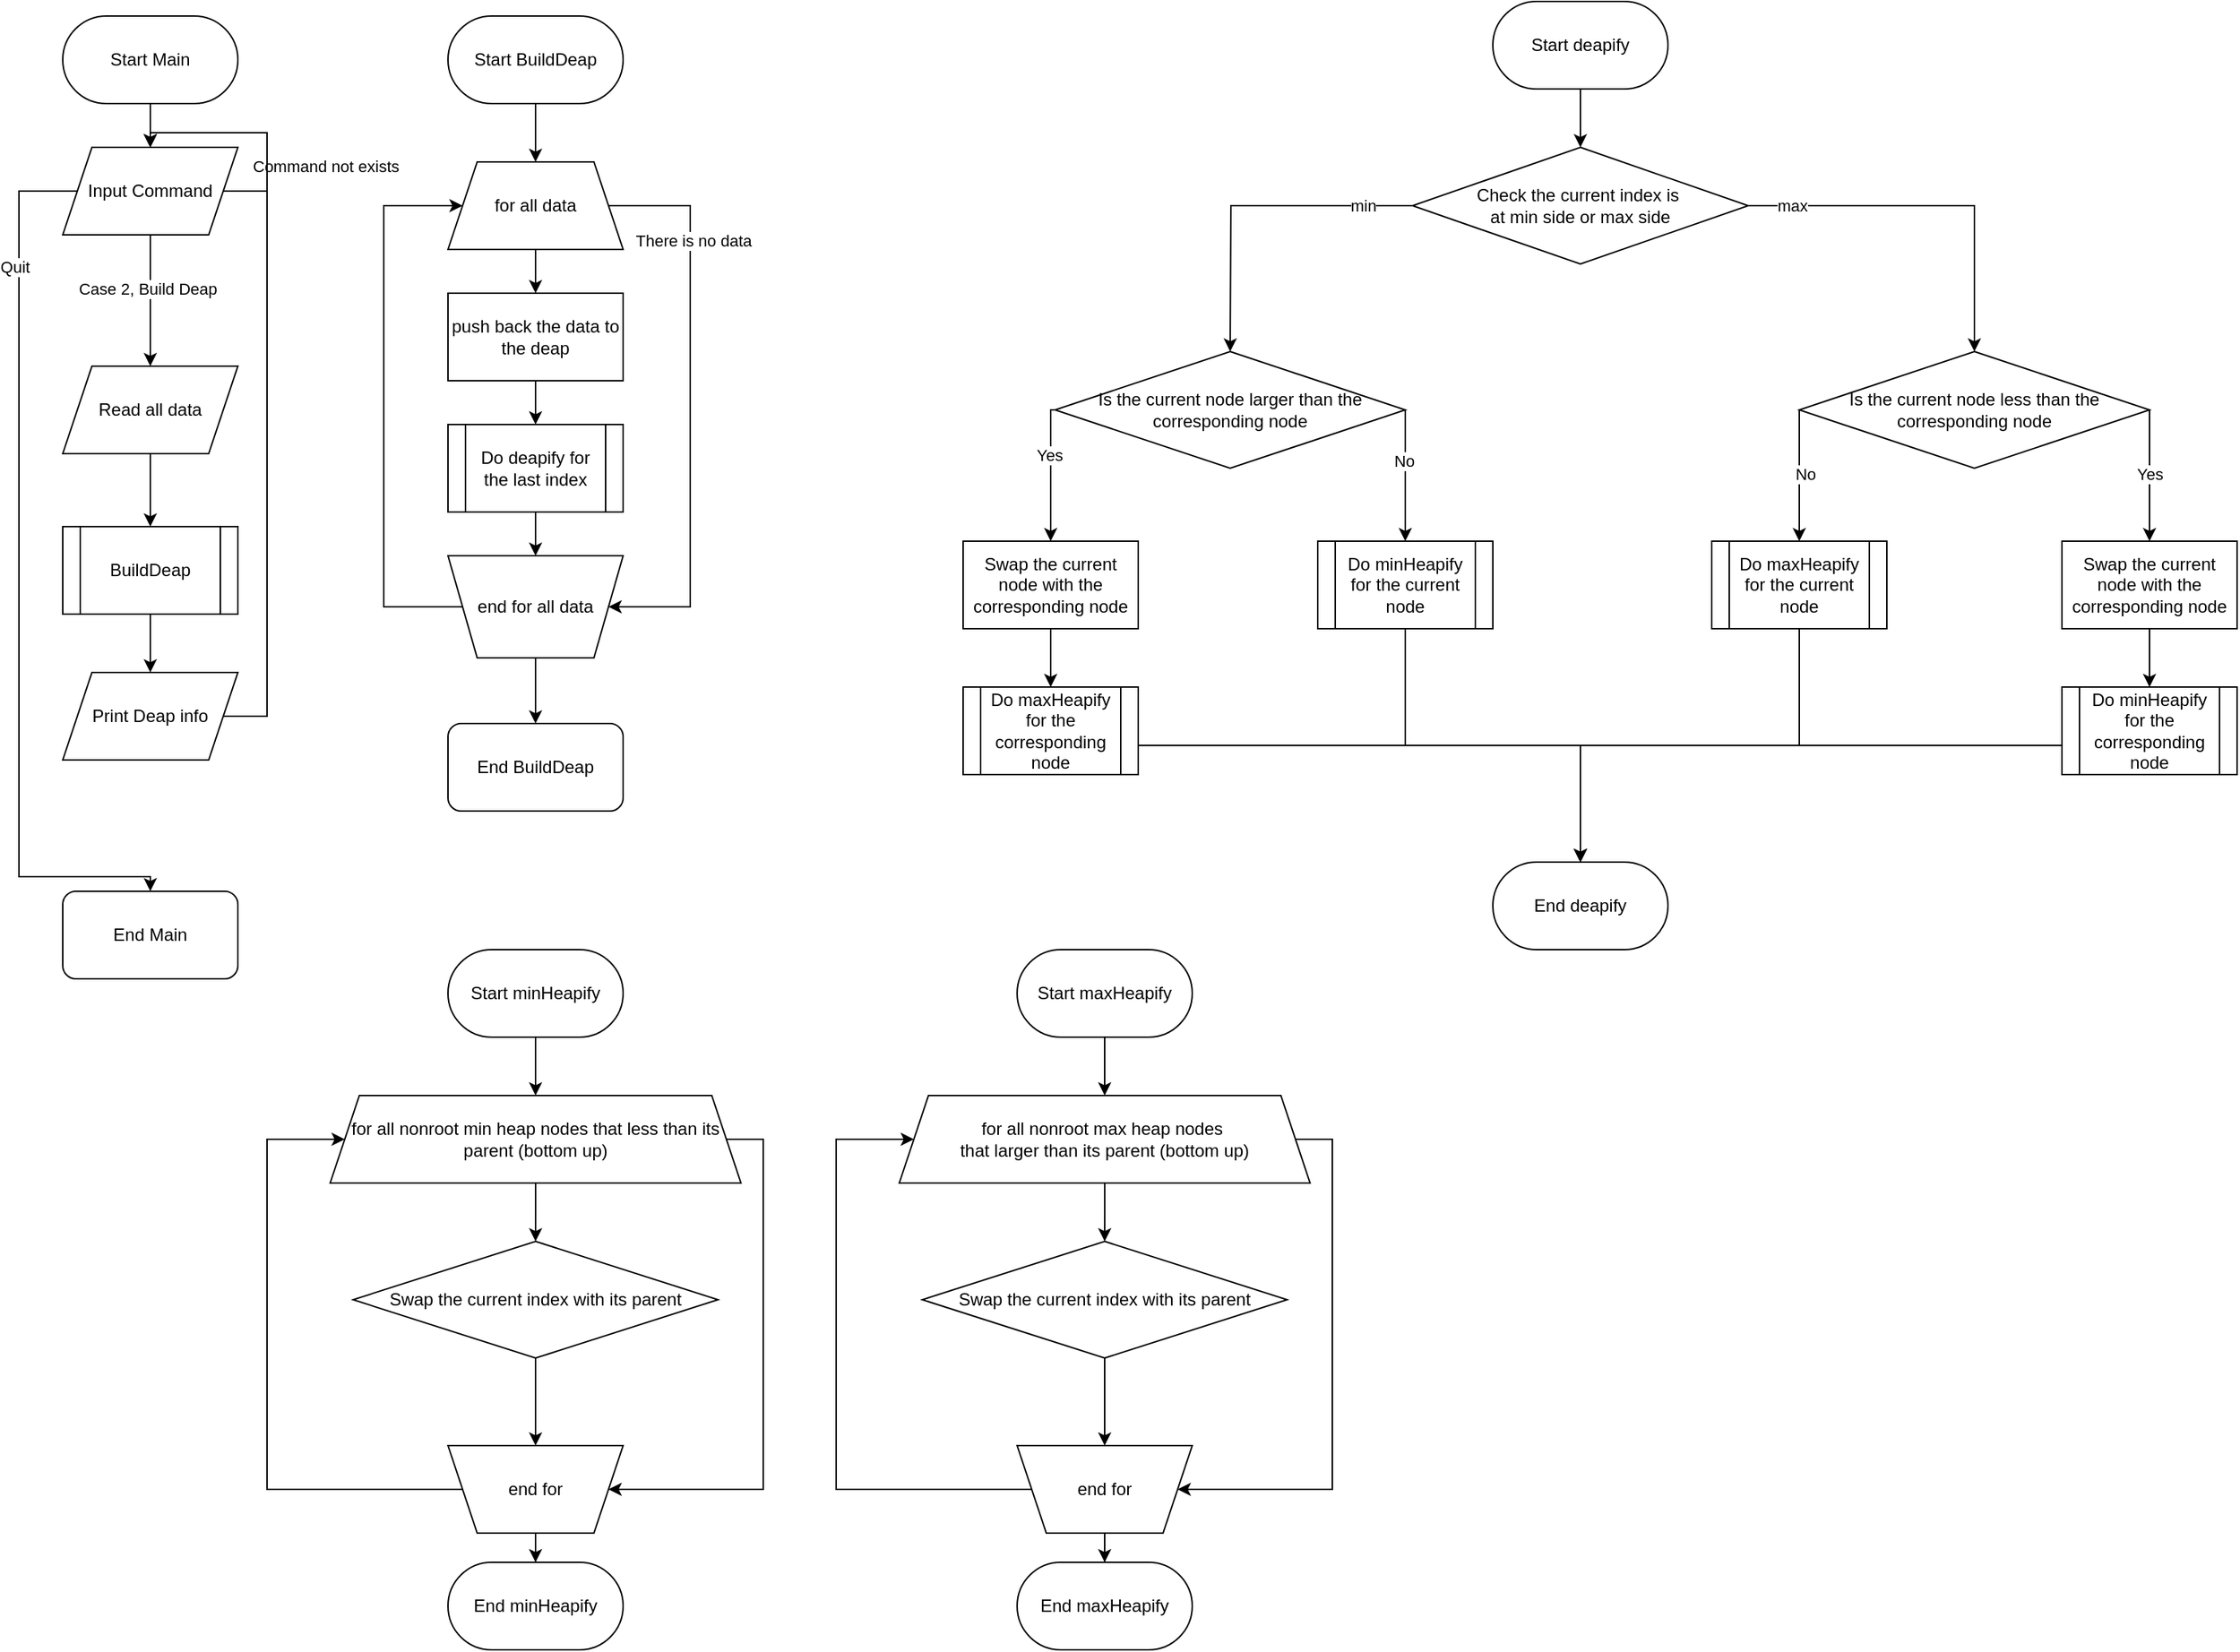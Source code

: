 <mxfile version="24.0.2" type="github">
  <diagram name="第 1 页" id="pv3BgrX5V_daY-a9tb8e">
    <mxGraphModel dx="1150" dy="618" grid="1" gridSize="10" guides="1" tooltips="1" connect="1" arrows="1" fold="1" page="1" pageScale="1" pageWidth="827" pageHeight="1169" math="0" shadow="0">
      <root>
        <mxCell id="0" />
        <mxCell id="1" parent="0" />
        <mxCell id="xcFnhE15jEujBXsSE_Qq-10" style="edgeStyle=orthogonalEdgeStyle;rounded=0;orthogonalLoop=1;jettySize=auto;html=1;entryX=0.5;entryY=0;entryDx=0;entryDy=0;" edge="1" parent="1" source="xcFnhE15jEujBXsSE_Qq-1" target="xcFnhE15jEujBXsSE_Qq-2">
          <mxGeometry relative="1" as="geometry" />
        </mxCell>
        <mxCell id="xcFnhE15jEujBXsSE_Qq-1" value="Start BuildDeap" style="rounded=1;whiteSpace=wrap;html=1;arcSize=50;" vertex="1" parent="1">
          <mxGeometry x="354" y="40" width="120" height="60" as="geometry" />
        </mxCell>
        <mxCell id="xcFnhE15jEujBXsSE_Qq-11" style="edgeStyle=orthogonalEdgeStyle;rounded=0;orthogonalLoop=1;jettySize=auto;html=1;entryX=0.5;entryY=0;entryDx=0;entryDy=0;" edge="1" parent="1" source="xcFnhE15jEujBXsSE_Qq-2" target="xcFnhE15jEujBXsSE_Qq-4">
          <mxGeometry relative="1" as="geometry" />
        </mxCell>
        <mxCell id="xcFnhE15jEujBXsSE_Qq-16" style="edgeStyle=orthogonalEdgeStyle;rounded=0;orthogonalLoop=1;jettySize=auto;html=1;entryX=1;entryY=0.5;entryDx=0;entryDy=0;" edge="1" parent="1" source="xcFnhE15jEujBXsSE_Qq-2" target="xcFnhE15jEujBXsSE_Qq-3">
          <mxGeometry relative="1" as="geometry">
            <Array as="points">
              <mxPoint x="520" y="170" />
              <mxPoint x="520" y="445" />
            </Array>
          </mxGeometry>
        </mxCell>
        <mxCell id="xcFnhE15jEujBXsSE_Qq-17" value="There is no data" style="edgeLabel;html=1;align=center;verticalAlign=middle;resizable=0;points=[];" vertex="1" connectable="0" parent="xcFnhE15jEujBXsSE_Qq-16">
          <mxGeometry x="-0.586" y="2" relative="1" as="geometry">
            <mxPoint as="offset" />
          </mxGeometry>
        </mxCell>
        <mxCell id="xcFnhE15jEujBXsSE_Qq-2" value="for all data" style="shape=trapezoid;perimeter=trapezoidPerimeter;whiteSpace=wrap;html=1;fixedSize=1;" vertex="1" parent="1">
          <mxGeometry x="354" y="140" width="120" height="60" as="geometry" />
        </mxCell>
        <mxCell id="xcFnhE15jEujBXsSE_Qq-15" style="edgeStyle=orthogonalEdgeStyle;rounded=0;orthogonalLoop=1;jettySize=auto;html=1;entryX=0;entryY=0.5;entryDx=0;entryDy=0;" edge="1" parent="1" source="xcFnhE15jEujBXsSE_Qq-3" target="xcFnhE15jEujBXsSE_Qq-2">
          <mxGeometry relative="1" as="geometry">
            <Array as="points">
              <mxPoint x="310" y="445" />
              <mxPoint x="310" y="170" />
            </Array>
          </mxGeometry>
        </mxCell>
        <mxCell id="xcFnhE15jEujBXsSE_Qq-54" style="edgeStyle=orthogonalEdgeStyle;rounded=0;orthogonalLoop=1;jettySize=auto;html=1;entryX=0.5;entryY=0;entryDx=0;entryDy=0;" edge="1" parent="1" source="xcFnhE15jEujBXsSE_Qq-3" target="xcFnhE15jEujBXsSE_Qq-53">
          <mxGeometry relative="1" as="geometry" />
        </mxCell>
        <mxCell id="xcFnhE15jEujBXsSE_Qq-3" value="end for all data" style="shape=trapezoid;perimeter=trapezoidPerimeter;whiteSpace=wrap;fixedSize=1;rotation=0;verticalAlign=middle;horizontal=1;html=1;flipV=1;" vertex="1" parent="1">
          <mxGeometry x="354" y="410" width="120" height="70" as="geometry" />
        </mxCell>
        <mxCell id="xcFnhE15jEujBXsSE_Qq-13" style="edgeStyle=orthogonalEdgeStyle;rounded=0;orthogonalLoop=1;jettySize=auto;html=1;entryX=0.5;entryY=0;entryDx=0;entryDy=0;" edge="1" parent="1" source="xcFnhE15jEujBXsSE_Qq-4" target="xcFnhE15jEujBXsSE_Qq-12">
          <mxGeometry relative="1" as="geometry" />
        </mxCell>
        <mxCell id="xcFnhE15jEujBXsSE_Qq-4" value="push back the data to the deap" style="rounded=0;whiteSpace=wrap;html=1;" vertex="1" parent="1">
          <mxGeometry x="354" y="230" width="120" height="60" as="geometry" />
        </mxCell>
        <mxCell id="xcFnhE15jEujBXsSE_Qq-7" style="edgeStyle=orthogonalEdgeStyle;rounded=0;orthogonalLoop=1;jettySize=auto;html=1;entryX=0.5;entryY=0;entryDx=0;entryDy=0;" edge="1" parent="1" source="xcFnhE15jEujBXsSE_Qq-5" target="xcFnhE15jEujBXsSE_Qq-6">
          <mxGeometry relative="1" as="geometry" />
        </mxCell>
        <mxCell id="xcFnhE15jEujBXsSE_Qq-5" value="Start Main" style="rounded=1;whiteSpace=wrap;html=1;arcSize=50;" vertex="1" parent="1">
          <mxGeometry x="90" y="40" width="120" height="60" as="geometry" />
        </mxCell>
        <mxCell id="xcFnhE15jEujBXsSE_Qq-80" style="edgeStyle=orthogonalEdgeStyle;rounded=0;orthogonalLoop=1;jettySize=auto;html=1;entryX=0.5;entryY=0;entryDx=0;entryDy=0;" edge="1" parent="1" source="xcFnhE15jEujBXsSE_Qq-6">
          <mxGeometry relative="1" as="geometry">
            <mxPoint x="150" y="280" as="targetPoint" />
          </mxGeometry>
        </mxCell>
        <mxCell id="xcFnhE15jEujBXsSE_Qq-81" value="Case 2, Build Deap" style="edgeLabel;html=1;align=center;verticalAlign=middle;resizable=0;points=[];" vertex="1" connectable="0" parent="xcFnhE15jEujBXsSE_Qq-80">
          <mxGeometry x="-0.188" y="-2" relative="1" as="geometry">
            <mxPoint as="offset" />
          </mxGeometry>
        </mxCell>
        <mxCell id="xcFnhE15jEujBXsSE_Qq-90" style="edgeStyle=orthogonalEdgeStyle;rounded=0;orthogonalLoop=1;jettySize=auto;html=1;entryX=0.5;entryY=0;entryDx=0;entryDy=0;" edge="1" parent="1" source="xcFnhE15jEujBXsSE_Qq-6" target="xcFnhE15jEujBXsSE_Qq-87">
          <mxGeometry relative="1" as="geometry">
            <Array as="points">
              <mxPoint x="60" y="160" />
              <mxPoint x="60" y="630" />
              <mxPoint x="150" y="630" />
            </Array>
          </mxGeometry>
        </mxCell>
        <mxCell id="xcFnhE15jEujBXsSE_Qq-91" value="Quit" style="edgeLabel;html=1;align=center;verticalAlign=middle;resizable=0;points=[];" vertex="1" connectable="0" parent="xcFnhE15jEujBXsSE_Qq-90">
          <mxGeometry x="-0.698" y="-3" relative="1" as="geometry">
            <mxPoint as="offset" />
          </mxGeometry>
        </mxCell>
        <mxCell id="xcFnhE15jEujBXsSE_Qq-6" value="Input Command" style="shape=parallelogram;perimeter=parallelogramPerimeter;whiteSpace=wrap;html=1;fixedSize=1;" vertex="1" parent="1">
          <mxGeometry x="90" y="130" width="120" height="60" as="geometry" />
        </mxCell>
        <mxCell id="xcFnhE15jEujBXsSE_Qq-8" style="edgeStyle=orthogonalEdgeStyle;rounded=0;orthogonalLoop=1;jettySize=auto;html=1;entryX=0.5;entryY=0;entryDx=0;entryDy=0;" edge="1" parent="1" source="xcFnhE15jEujBXsSE_Qq-6" target="xcFnhE15jEujBXsSE_Qq-6">
          <mxGeometry relative="1" as="geometry">
            <Array as="points">
              <mxPoint x="230" y="160" />
              <mxPoint x="230" y="120" />
              <mxPoint x="150" y="120" />
            </Array>
          </mxGeometry>
        </mxCell>
        <mxCell id="xcFnhE15jEujBXsSE_Qq-9" value="Command not exists" style="edgeLabel;html=1;align=center;verticalAlign=middle;resizable=0;points=[];" vertex="1" connectable="0" parent="xcFnhE15jEujBXsSE_Qq-8">
          <mxGeometry x="-0.415" y="-2" relative="1" as="geometry">
            <mxPoint x="38" as="offset" />
          </mxGeometry>
        </mxCell>
        <mxCell id="xcFnhE15jEujBXsSE_Qq-14" style="edgeStyle=orthogonalEdgeStyle;rounded=0;orthogonalLoop=1;jettySize=auto;html=1;entryX=0.5;entryY=0;entryDx=0;entryDy=0;" edge="1" parent="1" source="xcFnhE15jEujBXsSE_Qq-12" target="xcFnhE15jEujBXsSE_Qq-3">
          <mxGeometry relative="1" as="geometry" />
        </mxCell>
        <mxCell id="xcFnhE15jEujBXsSE_Qq-12" value="Do deapify for the last index" style="shape=process;whiteSpace=wrap;html=1;backgroundOutline=1;" vertex="1" parent="1">
          <mxGeometry x="354" y="320" width="120" height="60" as="geometry" />
        </mxCell>
        <mxCell id="xcFnhE15jEujBXsSE_Qq-24" style="edgeStyle=orthogonalEdgeStyle;rounded=0;orthogonalLoop=1;jettySize=auto;html=1;entryX=0.5;entryY=0;entryDx=0;entryDy=0;" edge="1" parent="1" source="xcFnhE15jEujBXsSE_Qq-18" target="xcFnhE15jEujBXsSE_Qq-19">
          <mxGeometry relative="1" as="geometry" />
        </mxCell>
        <mxCell id="xcFnhE15jEujBXsSE_Qq-18" value="Start deapify" style="rounded=1;whiteSpace=wrap;html=1;arcSize=50;" vertex="1" parent="1">
          <mxGeometry x="1070" y="30" width="120" height="60" as="geometry" />
        </mxCell>
        <mxCell id="xcFnhE15jEujBXsSE_Qq-21" style="edgeStyle=orthogonalEdgeStyle;rounded=0;orthogonalLoop=1;jettySize=auto;html=1;" edge="1" parent="1" source="xcFnhE15jEujBXsSE_Qq-19">
          <mxGeometry relative="1" as="geometry">
            <mxPoint x="890" y="270" as="targetPoint" />
          </mxGeometry>
        </mxCell>
        <mxCell id="xcFnhE15jEujBXsSE_Qq-26" value="min" style="edgeLabel;html=1;align=center;verticalAlign=middle;resizable=0;points=[];" vertex="1" connectable="0" parent="xcFnhE15jEujBXsSE_Qq-21">
          <mxGeometry x="-0.007" y="2" relative="1" as="geometry">
            <mxPoint x="77" y="-2" as="offset" />
          </mxGeometry>
        </mxCell>
        <mxCell id="xcFnhE15jEujBXsSE_Qq-22" style="edgeStyle=orthogonalEdgeStyle;rounded=0;orthogonalLoop=1;jettySize=auto;html=1;entryX=0.5;entryY=0;entryDx=0;entryDy=0;" edge="1" parent="1" source="xcFnhE15jEujBXsSE_Qq-19" target="xcFnhE15jEujBXsSE_Qq-28">
          <mxGeometry relative="1" as="geometry">
            <mxPoint x="1170" y="270" as="targetPoint" />
            <Array as="points">
              <mxPoint x="1400" y="170" />
            </Array>
          </mxGeometry>
        </mxCell>
        <mxCell id="xcFnhE15jEujBXsSE_Qq-27" value="max" style="edgeLabel;html=1;align=center;verticalAlign=middle;resizable=0;points=[];" vertex="1" connectable="0" parent="xcFnhE15jEujBXsSE_Qq-22">
          <mxGeometry x="0.11" relative="1" as="geometry">
            <mxPoint x="-112" as="offset" />
          </mxGeometry>
        </mxCell>
        <mxCell id="xcFnhE15jEujBXsSE_Qq-19" value="Check the current index is&amp;nbsp;&lt;div&gt;at min side or max side&lt;/div&gt;" style="rhombus;whiteSpace=wrap;html=1;" vertex="1" parent="1">
          <mxGeometry x="1015" y="130" width="230" height="80" as="geometry" />
        </mxCell>
        <mxCell id="xcFnhE15jEujBXsSE_Qq-30" style="edgeStyle=orthogonalEdgeStyle;rounded=0;orthogonalLoop=1;jettySize=auto;html=1;entryX=0.5;entryY=0;entryDx=0;entryDy=0;" edge="1" parent="1" source="xcFnhE15jEujBXsSE_Qq-25" target="xcFnhE15jEujBXsSE_Qq-29">
          <mxGeometry relative="1" as="geometry">
            <Array as="points">
              <mxPoint x="767" y="310" />
            </Array>
          </mxGeometry>
        </mxCell>
        <mxCell id="xcFnhE15jEujBXsSE_Qq-31" value="Yes" style="edgeLabel;html=1;align=center;verticalAlign=middle;resizable=0;points=[];" vertex="1" connectable="0" parent="xcFnhE15jEujBXsSE_Qq-30">
          <mxGeometry x="-0.268" y="-1" relative="1" as="geometry">
            <mxPoint as="offset" />
          </mxGeometry>
        </mxCell>
        <mxCell id="xcFnhE15jEujBXsSE_Qq-40" style="edgeStyle=orthogonalEdgeStyle;rounded=0;orthogonalLoop=1;jettySize=auto;html=1;entryX=0.5;entryY=0;entryDx=0;entryDy=0;exitX=1;exitY=0.5;exitDx=0;exitDy=0;" edge="1" parent="1" source="xcFnhE15jEujBXsSE_Qq-25" target="xcFnhE15jEujBXsSE_Qq-39">
          <mxGeometry relative="1" as="geometry">
            <Array as="points">
              <mxPoint x="1010" y="400" />
            </Array>
          </mxGeometry>
        </mxCell>
        <mxCell id="xcFnhE15jEujBXsSE_Qq-44" value="No" style="edgeLabel;html=1;align=center;verticalAlign=middle;resizable=0;points=[];" vertex="1" connectable="0" parent="xcFnhE15jEujBXsSE_Qq-40">
          <mxGeometry x="-0.233" y="-1" relative="1" as="geometry">
            <mxPoint as="offset" />
          </mxGeometry>
        </mxCell>
        <mxCell id="xcFnhE15jEujBXsSE_Qq-25" value="Is the current node larger than the corresponding node" style="rhombus;whiteSpace=wrap;html=1;" vertex="1" parent="1">
          <mxGeometry x="770" y="270" width="240" height="80" as="geometry" />
        </mxCell>
        <mxCell id="xcFnhE15jEujBXsSE_Qq-33" style="edgeStyle=orthogonalEdgeStyle;rounded=0;orthogonalLoop=1;jettySize=auto;html=1;entryX=0.5;entryY=0;entryDx=0;entryDy=0;exitX=1;exitY=0.5;exitDx=0;exitDy=0;" edge="1" parent="1" source="xcFnhE15jEujBXsSE_Qq-28" target="xcFnhE15jEujBXsSE_Qq-32">
          <mxGeometry relative="1" as="geometry">
            <Array as="points">
              <mxPoint x="1520" y="370" />
              <mxPoint x="1520" y="370" />
            </Array>
          </mxGeometry>
        </mxCell>
        <mxCell id="xcFnhE15jEujBXsSE_Qq-34" value="Yes" style="edgeLabel;html=1;align=center;verticalAlign=middle;resizable=0;points=[];" vertex="1" connectable="0" parent="xcFnhE15jEujBXsSE_Qq-33">
          <mxGeometry x="-0.032" relative="1" as="geometry">
            <mxPoint as="offset" />
          </mxGeometry>
        </mxCell>
        <mxCell id="xcFnhE15jEujBXsSE_Qq-42" style="edgeStyle=orthogonalEdgeStyle;rounded=0;orthogonalLoop=1;jettySize=auto;html=1;entryX=0.5;entryY=0;entryDx=0;entryDy=0;" edge="1" parent="1" source="xcFnhE15jEujBXsSE_Qq-28" target="xcFnhE15jEujBXsSE_Qq-41">
          <mxGeometry relative="1" as="geometry">
            <Array as="points">
              <mxPoint x="1280" y="360" />
              <mxPoint x="1280" y="360" />
            </Array>
          </mxGeometry>
        </mxCell>
        <mxCell id="xcFnhE15jEujBXsSE_Qq-43" value="No" style="edgeLabel;html=1;align=center;verticalAlign=middle;resizable=0;points=[];" vertex="1" connectable="0" parent="xcFnhE15jEujBXsSE_Qq-42">
          <mxGeometry x="-0.033" y="4" relative="1" as="geometry">
            <mxPoint as="offset" />
          </mxGeometry>
        </mxCell>
        <mxCell id="xcFnhE15jEujBXsSE_Qq-28" value="Is the current node less than the corresponding node" style="rhombus;whiteSpace=wrap;html=1;" vertex="1" parent="1">
          <mxGeometry x="1280" y="270" width="240" height="80" as="geometry" />
        </mxCell>
        <mxCell id="xcFnhE15jEujBXsSE_Qq-36" style="edgeStyle=orthogonalEdgeStyle;rounded=0;orthogonalLoop=1;jettySize=auto;html=1;entryX=0.5;entryY=0;entryDx=0;entryDy=0;" edge="1" parent="1" source="xcFnhE15jEujBXsSE_Qq-29" target="xcFnhE15jEujBXsSE_Qq-35">
          <mxGeometry relative="1" as="geometry" />
        </mxCell>
        <mxCell id="xcFnhE15jEujBXsSE_Qq-29" value="Swap the current node with the corresponding node" style="rounded=0;whiteSpace=wrap;html=1;" vertex="1" parent="1">
          <mxGeometry x="707" y="400" width="120" height="60" as="geometry" />
        </mxCell>
        <mxCell id="xcFnhE15jEujBXsSE_Qq-38" style="edgeStyle=orthogonalEdgeStyle;rounded=0;orthogonalLoop=1;jettySize=auto;html=1;entryX=0.5;entryY=0;entryDx=0;entryDy=0;" edge="1" parent="1" source="xcFnhE15jEujBXsSE_Qq-32" target="xcFnhE15jEujBXsSE_Qq-37">
          <mxGeometry relative="1" as="geometry" />
        </mxCell>
        <mxCell id="xcFnhE15jEujBXsSE_Qq-32" value="Swap the current node with the corresponding node" style="rounded=0;whiteSpace=wrap;html=1;" vertex="1" parent="1">
          <mxGeometry x="1460" y="400" width="120" height="60" as="geometry" />
        </mxCell>
        <mxCell id="xcFnhE15jEujBXsSE_Qq-47" style="edgeStyle=orthogonalEdgeStyle;rounded=0;orthogonalLoop=1;jettySize=auto;html=1;entryX=0.5;entryY=0;entryDx=0;entryDy=0;" edge="1" parent="1" source="xcFnhE15jEujBXsSE_Qq-35" target="xcFnhE15jEujBXsSE_Qq-45">
          <mxGeometry relative="1" as="geometry">
            <Array as="points">
              <mxPoint x="1130" y="540" />
            </Array>
          </mxGeometry>
        </mxCell>
        <mxCell id="xcFnhE15jEujBXsSE_Qq-35" value="Do maxHeapify for the corresponding node" style="shape=process;whiteSpace=wrap;html=1;backgroundOutline=1;" vertex="1" parent="1">
          <mxGeometry x="707" y="500" width="120" height="60" as="geometry" />
        </mxCell>
        <mxCell id="xcFnhE15jEujBXsSE_Qq-49" style="edgeStyle=orthogonalEdgeStyle;rounded=0;orthogonalLoop=1;jettySize=auto;html=1;entryX=0.5;entryY=0;entryDx=0;entryDy=0;" edge="1" parent="1" source="xcFnhE15jEujBXsSE_Qq-37" target="xcFnhE15jEujBXsSE_Qq-45">
          <mxGeometry relative="1" as="geometry">
            <Array as="points">
              <mxPoint x="1130" y="540" />
            </Array>
          </mxGeometry>
        </mxCell>
        <mxCell id="xcFnhE15jEujBXsSE_Qq-37" value="Do minHeapify for the corresponding node" style="shape=process;whiteSpace=wrap;html=1;backgroundOutline=1;" vertex="1" parent="1">
          <mxGeometry x="1460" y="500" width="120" height="60" as="geometry" />
        </mxCell>
        <mxCell id="xcFnhE15jEujBXsSE_Qq-46" style="edgeStyle=orthogonalEdgeStyle;rounded=0;orthogonalLoop=1;jettySize=auto;html=1;entryX=0.5;entryY=0;entryDx=0;entryDy=0;" edge="1" parent="1" source="xcFnhE15jEujBXsSE_Qq-39" target="xcFnhE15jEujBXsSE_Qq-45">
          <mxGeometry relative="1" as="geometry" />
        </mxCell>
        <mxCell id="xcFnhE15jEujBXsSE_Qq-39" value="Do minHeapify for the current node" style="shape=process;whiteSpace=wrap;html=1;backgroundOutline=1;" vertex="1" parent="1">
          <mxGeometry x="950" y="400" width="120" height="60" as="geometry" />
        </mxCell>
        <mxCell id="xcFnhE15jEujBXsSE_Qq-48" style="edgeStyle=orthogonalEdgeStyle;rounded=0;orthogonalLoop=1;jettySize=auto;html=1;entryX=0.5;entryY=0;entryDx=0;entryDy=0;" edge="1" parent="1" source="xcFnhE15jEujBXsSE_Qq-41" target="xcFnhE15jEujBXsSE_Qq-45">
          <mxGeometry relative="1" as="geometry">
            <Array as="points">
              <mxPoint x="1280" y="540" />
              <mxPoint x="1130" y="540" />
            </Array>
          </mxGeometry>
        </mxCell>
        <mxCell id="xcFnhE15jEujBXsSE_Qq-41" value="Do maxHeapify for the current node" style="shape=process;whiteSpace=wrap;html=1;backgroundOutline=1;" vertex="1" parent="1">
          <mxGeometry x="1220" y="400" width="120" height="60" as="geometry" />
        </mxCell>
        <mxCell id="xcFnhE15jEujBXsSE_Qq-45" value="End deapify" style="rounded=1;whiteSpace=wrap;html=1;arcSize=50;" vertex="1" parent="1">
          <mxGeometry x="1070" y="620" width="120" height="60" as="geometry" />
        </mxCell>
        <mxCell id="xcFnhE15jEujBXsSE_Qq-56" style="edgeStyle=orthogonalEdgeStyle;rounded=0;orthogonalLoop=1;jettySize=auto;html=1;entryX=0.5;entryY=0;entryDx=0;entryDy=0;" edge="1" parent="1" source="xcFnhE15jEujBXsSE_Qq-51" target="xcFnhE15jEujBXsSE_Qq-52">
          <mxGeometry relative="1" as="geometry" />
        </mxCell>
        <mxCell id="xcFnhE15jEujBXsSE_Qq-51" value="Start minHeapify" style="rounded=1;whiteSpace=wrap;html=1;arcSize=50;" vertex="1" parent="1">
          <mxGeometry x="354" y="680" width="120" height="60" as="geometry" />
        </mxCell>
        <mxCell id="xcFnhE15jEujBXsSE_Qq-58" style="edgeStyle=orthogonalEdgeStyle;rounded=0;orthogonalLoop=1;jettySize=auto;html=1;entryX=0.5;entryY=0;entryDx=0;entryDy=0;" edge="1" parent="1" source="xcFnhE15jEujBXsSE_Qq-52" target="xcFnhE15jEujBXsSE_Qq-57">
          <mxGeometry relative="1" as="geometry" />
        </mxCell>
        <mxCell id="xcFnhE15jEujBXsSE_Qq-63" style="edgeStyle=orthogonalEdgeStyle;rounded=0;orthogonalLoop=1;jettySize=auto;html=1;entryX=1;entryY=0.5;entryDx=0;entryDy=0;" edge="1" parent="1" source="xcFnhE15jEujBXsSE_Qq-52" target="xcFnhE15jEujBXsSE_Qq-61">
          <mxGeometry relative="1" as="geometry">
            <Array as="points">
              <mxPoint x="570" y="810" />
              <mxPoint x="570" y="1050" />
            </Array>
          </mxGeometry>
        </mxCell>
        <mxCell id="xcFnhE15jEujBXsSE_Qq-52" value="for all nonroot min heap nodes that less than its parent (bottom up)" style="shape=trapezoid;perimeter=trapezoidPerimeter;whiteSpace=wrap;html=1;fixedSize=1;" vertex="1" parent="1">
          <mxGeometry x="273.25" y="780" width="281.5" height="60" as="geometry" />
        </mxCell>
        <mxCell id="xcFnhE15jEujBXsSE_Qq-53" value="End BuildDeap" style="rounded=1;whiteSpace=wrap;html=1;" vertex="1" parent="1">
          <mxGeometry x="354" y="525" width="120" height="60" as="geometry" />
        </mxCell>
        <mxCell id="xcFnhE15jEujBXsSE_Qq-62" style="edgeStyle=orthogonalEdgeStyle;rounded=0;orthogonalLoop=1;jettySize=auto;html=1;entryX=0.5;entryY=0;entryDx=0;entryDy=0;" edge="1" parent="1" source="xcFnhE15jEujBXsSE_Qq-57" target="xcFnhE15jEujBXsSE_Qq-61">
          <mxGeometry relative="1" as="geometry" />
        </mxCell>
        <mxCell id="xcFnhE15jEujBXsSE_Qq-57" value="Swap the current index with its parent" style="rhombus;whiteSpace=wrap;html=1;" vertex="1" parent="1">
          <mxGeometry x="289" y="880" width="250" height="80" as="geometry" />
        </mxCell>
        <mxCell id="xcFnhE15jEujBXsSE_Qq-64" style="edgeStyle=orthogonalEdgeStyle;rounded=0;orthogonalLoop=1;jettySize=auto;html=1;entryX=0;entryY=0.5;entryDx=0;entryDy=0;" edge="1" parent="1" source="xcFnhE15jEujBXsSE_Qq-61" target="xcFnhE15jEujBXsSE_Qq-52">
          <mxGeometry relative="1" as="geometry">
            <Array as="points">
              <mxPoint x="230" y="1050" />
              <mxPoint x="230" y="810" />
            </Array>
          </mxGeometry>
        </mxCell>
        <mxCell id="xcFnhE15jEujBXsSE_Qq-66" style="edgeStyle=orthogonalEdgeStyle;rounded=0;orthogonalLoop=1;jettySize=auto;html=1;entryX=0.5;entryY=0;entryDx=0;entryDy=0;" edge="1" parent="1" source="xcFnhE15jEujBXsSE_Qq-61" target="xcFnhE15jEujBXsSE_Qq-65">
          <mxGeometry relative="1" as="geometry" />
        </mxCell>
        <mxCell id="xcFnhE15jEujBXsSE_Qq-61" value="end for" style="shape=trapezoid;perimeter=trapezoidPerimeter;whiteSpace=wrap;html=1;fixedSize=1;flipV=1;" vertex="1" parent="1">
          <mxGeometry x="354" y="1020" width="120" height="60" as="geometry" />
        </mxCell>
        <mxCell id="xcFnhE15jEujBXsSE_Qq-65" value="End minHeapify" style="rounded=1;whiteSpace=wrap;html=1;arcSize=50;" vertex="1" parent="1">
          <mxGeometry x="354" y="1100" width="120" height="60" as="geometry" />
        </mxCell>
        <mxCell id="xcFnhE15jEujBXsSE_Qq-67" style="edgeStyle=orthogonalEdgeStyle;rounded=0;orthogonalLoop=1;jettySize=auto;html=1;entryX=0.5;entryY=0;entryDx=0;entryDy=0;" edge="1" parent="1" source="xcFnhE15jEujBXsSE_Qq-68" target="xcFnhE15jEujBXsSE_Qq-71">
          <mxGeometry relative="1" as="geometry" />
        </mxCell>
        <mxCell id="xcFnhE15jEujBXsSE_Qq-68" value="Start maxHeapify" style="rounded=1;whiteSpace=wrap;html=1;arcSize=50;" vertex="1" parent="1">
          <mxGeometry x="744" y="680" width="120" height="60" as="geometry" />
        </mxCell>
        <mxCell id="xcFnhE15jEujBXsSE_Qq-69" style="edgeStyle=orthogonalEdgeStyle;rounded=0;orthogonalLoop=1;jettySize=auto;html=1;entryX=0.5;entryY=0;entryDx=0;entryDy=0;" edge="1" parent="1" source="xcFnhE15jEujBXsSE_Qq-71" target="xcFnhE15jEujBXsSE_Qq-73">
          <mxGeometry relative="1" as="geometry" />
        </mxCell>
        <mxCell id="xcFnhE15jEujBXsSE_Qq-70" style="edgeStyle=orthogonalEdgeStyle;rounded=0;orthogonalLoop=1;jettySize=auto;html=1;entryX=1;entryY=0.5;entryDx=0;entryDy=0;" edge="1" parent="1" source="xcFnhE15jEujBXsSE_Qq-71" target="xcFnhE15jEujBXsSE_Qq-76">
          <mxGeometry relative="1" as="geometry">
            <Array as="points">
              <mxPoint x="960" y="810" />
              <mxPoint x="960" y="1050" />
            </Array>
          </mxGeometry>
        </mxCell>
        <mxCell id="xcFnhE15jEujBXsSE_Qq-71" value="for all nonroot max heap nodes&amp;nbsp;&lt;div&gt;that larger than its parent (bottom up)&lt;/div&gt;" style="shape=trapezoid;perimeter=trapezoidPerimeter;whiteSpace=wrap;html=1;fixedSize=1;" vertex="1" parent="1">
          <mxGeometry x="663.25" y="780" width="281.5" height="60" as="geometry" />
        </mxCell>
        <mxCell id="xcFnhE15jEujBXsSE_Qq-72" style="edgeStyle=orthogonalEdgeStyle;rounded=0;orthogonalLoop=1;jettySize=auto;html=1;entryX=0.5;entryY=0;entryDx=0;entryDy=0;" edge="1" parent="1" source="xcFnhE15jEujBXsSE_Qq-73" target="xcFnhE15jEujBXsSE_Qq-76">
          <mxGeometry relative="1" as="geometry" />
        </mxCell>
        <mxCell id="xcFnhE15jEujBXsSE_Qq-73" value="Swap the current index with its parent" style="rhombus;whiteSpace=wrap;html=1;" vertex="1" parent="1">
          <mxGeometry x="679" y="880" width="250" height="80" as="geometry" />
        </mxCell>
        <mxCell id="xcFnhE15jEujBXsSE_Qq-74" style="edgeStyle=orthogonalEdgeStyle;rounded=0;orthogonalLoop=1;jettySize=auto;html=1;entryX=0;entryY=0.5;entryDx=0;entryDy=0;" edge="1" parent="1" source="xcFnhE15jEujBXsSE_Qq-76" target="xcFnhE15jEujBXsSE_Qq-71">
          <mxGeometry relative="1" as="geometry">
            <Array as="points">
              <mxPoint x="620" y="1050" />
              <mxPoint x="620" y="810" />
            </Array>
          </mxGeometry>
        </mxCell>
        <mxCell id="xcFnhE15jEujBXsSE_Qq-75" style="edgeStyle=orthogonalEdgeStyle;rounded=0;orthogonalLoop=1;jettySize=auto;html=1;entryX=0.5;entryY=0;entryDx=0;entryDy=0;" edge="1" parent="1" source="xcFnhE15jEujBXsSE_Qq-76" target="xcFnhE15jEujBXsSE_Qq-77">
          <mxGeometry relative="1" as="geometry" />
        </mxCell>
        <mxCell id="xcFnhE15jEujBXsSE_Qq-76" value="end for" style="shape=trapezoid;perimeter=trapezoidPerimeter;whiteSpace=wrap;html=1;fixedSize=1;flipV=1;" vertex="1" parent="1">
          <mxGeometry x="744" y="1020" width="120" height="60" as="geometry" />
        </mxCell>
        <mxCell id="xcFnhE15jEujBXsSE_Qq-77" value="End maxHeapify" style="rounded=1;whiteSpace=wrap;html=1;arcSize=50;" vertex="1" parent="1">
          <mxGeometry x="744" y="1100" width="120" height="60" as="geometry" />
        </mxCell>
        <mxCell id="xcFnhE15jEujBXsSE_Qq-84" style="edgeStyle=orthogonalEdgeStyle;rounded=0;orthogonalLoop=1;jettySize=auto;html=1;entryX=0.5;entryY=0;entryDx=0;entryDy=0;" edge="1" parent="1" source="xcFnhE15jEujBXsSE_Qq-82" target="xcFnhE15jEujBXsSE_Qq-83">
          <mxGeometry relative="1" as="geometry" />
        </mxCell>
        <mxCell id="xcFnhE15jEujBXsSE_Qq-82" value="Read all data" style="shape=parallelogram;perimeter=parallelogramPerimeter;whiteSpace=wrap;html=1;fixedSize=1;" vertex="1" parent="1">
          <mxGeometry x="90" y="280" width="120" height="60" as="geometry" />
        </mxCell>
        <mxCell id="xcFnhE15jEujBXsSE_Qq-86" style="edgeStyle=orthogonalEdgeStyle;rounded=0;orthogonalLoop=1;jettySize=auto;html=1;entryX=0.5;entryY=0;entryDx=0;entryDy=0;" edge="1" parent="1" source="xcFnhE15jEujBXsSE_Qq-83" target="xcFnhE15jEujBXsSE_Qq-85">
          <mxGeometry relative="1" as="geometry" />
        </mxCell>
        <mxCell id="xcFnhE15jEujBXsSE_Qq-83" value="BuildDeap" style="shape=process;whiteSpace=wrap;html=1;backgroundOutline=1;" vertex="1" parent="1">
          <mxGeometry x="90" y="390" width="120" height="60" as="geometry" />
        </mxCell>
        <mxCell id="xcFnhE15jEujBXsSE_Qq-89" style="edgeStyle=orthogonalEdgeStyle;rounded=0;orthogonalLoop=1;jettySize=auto;html=1;entryX=0.5;entryY=0;entryDx=0;entryDy=0;" edge="1" parent="1" source="xcFnhE15jEujBXsSE_Qq-85" target="xcFnhE15jEujBXsSE_Qq-6">
          <mxGeometry relative="1" as="geometry">
            <Array as="points">
              <mxPoint x="230" y="520" />
              <mxPoint x="230" y="120" />
              <mxPoint x="150" y="120" />
            </Array>
          </mxGeometry>
        </mxCell>
        <mxCell id="xcFnhE15jEujBXsSE_Qq-85" value="Print Deap info" style="shape=parallelogram;perimeter=parallelogramPerimeter;whiteSpace=wrap;html=1;fixedSize=1;" vertex="1" parent="1">
          <mxGeometry x="90" y="490" width="120" height="60" as="geometry" />
        </mxCell>
        <mxCell id="xcFnhE15jEujBXsSE_Qq-87" value="End Main" style="rounded=1;whiteSpace=wrap;html=1;" vertex="1" parent="1">
          <mxGeometry x="90" y="640" width="120" height="60" as="geometry" />
        </mxCell>
      </root>
    </mxGraphModel>
  </diagram>
</mxfile>
